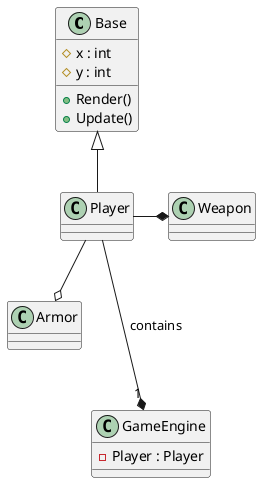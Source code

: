 @startuml testGameDiagram
class Base{
    #x : int
    #y : int
    +Render()
    +Update()
}
class Player
class Weapon
class Armor
class GameEngine

Base <|-- Player
Player -* Weapon
Player --o Armor
Player ---* "1" GameEngine: contains

GameEngine : -Player : Player
@enduml